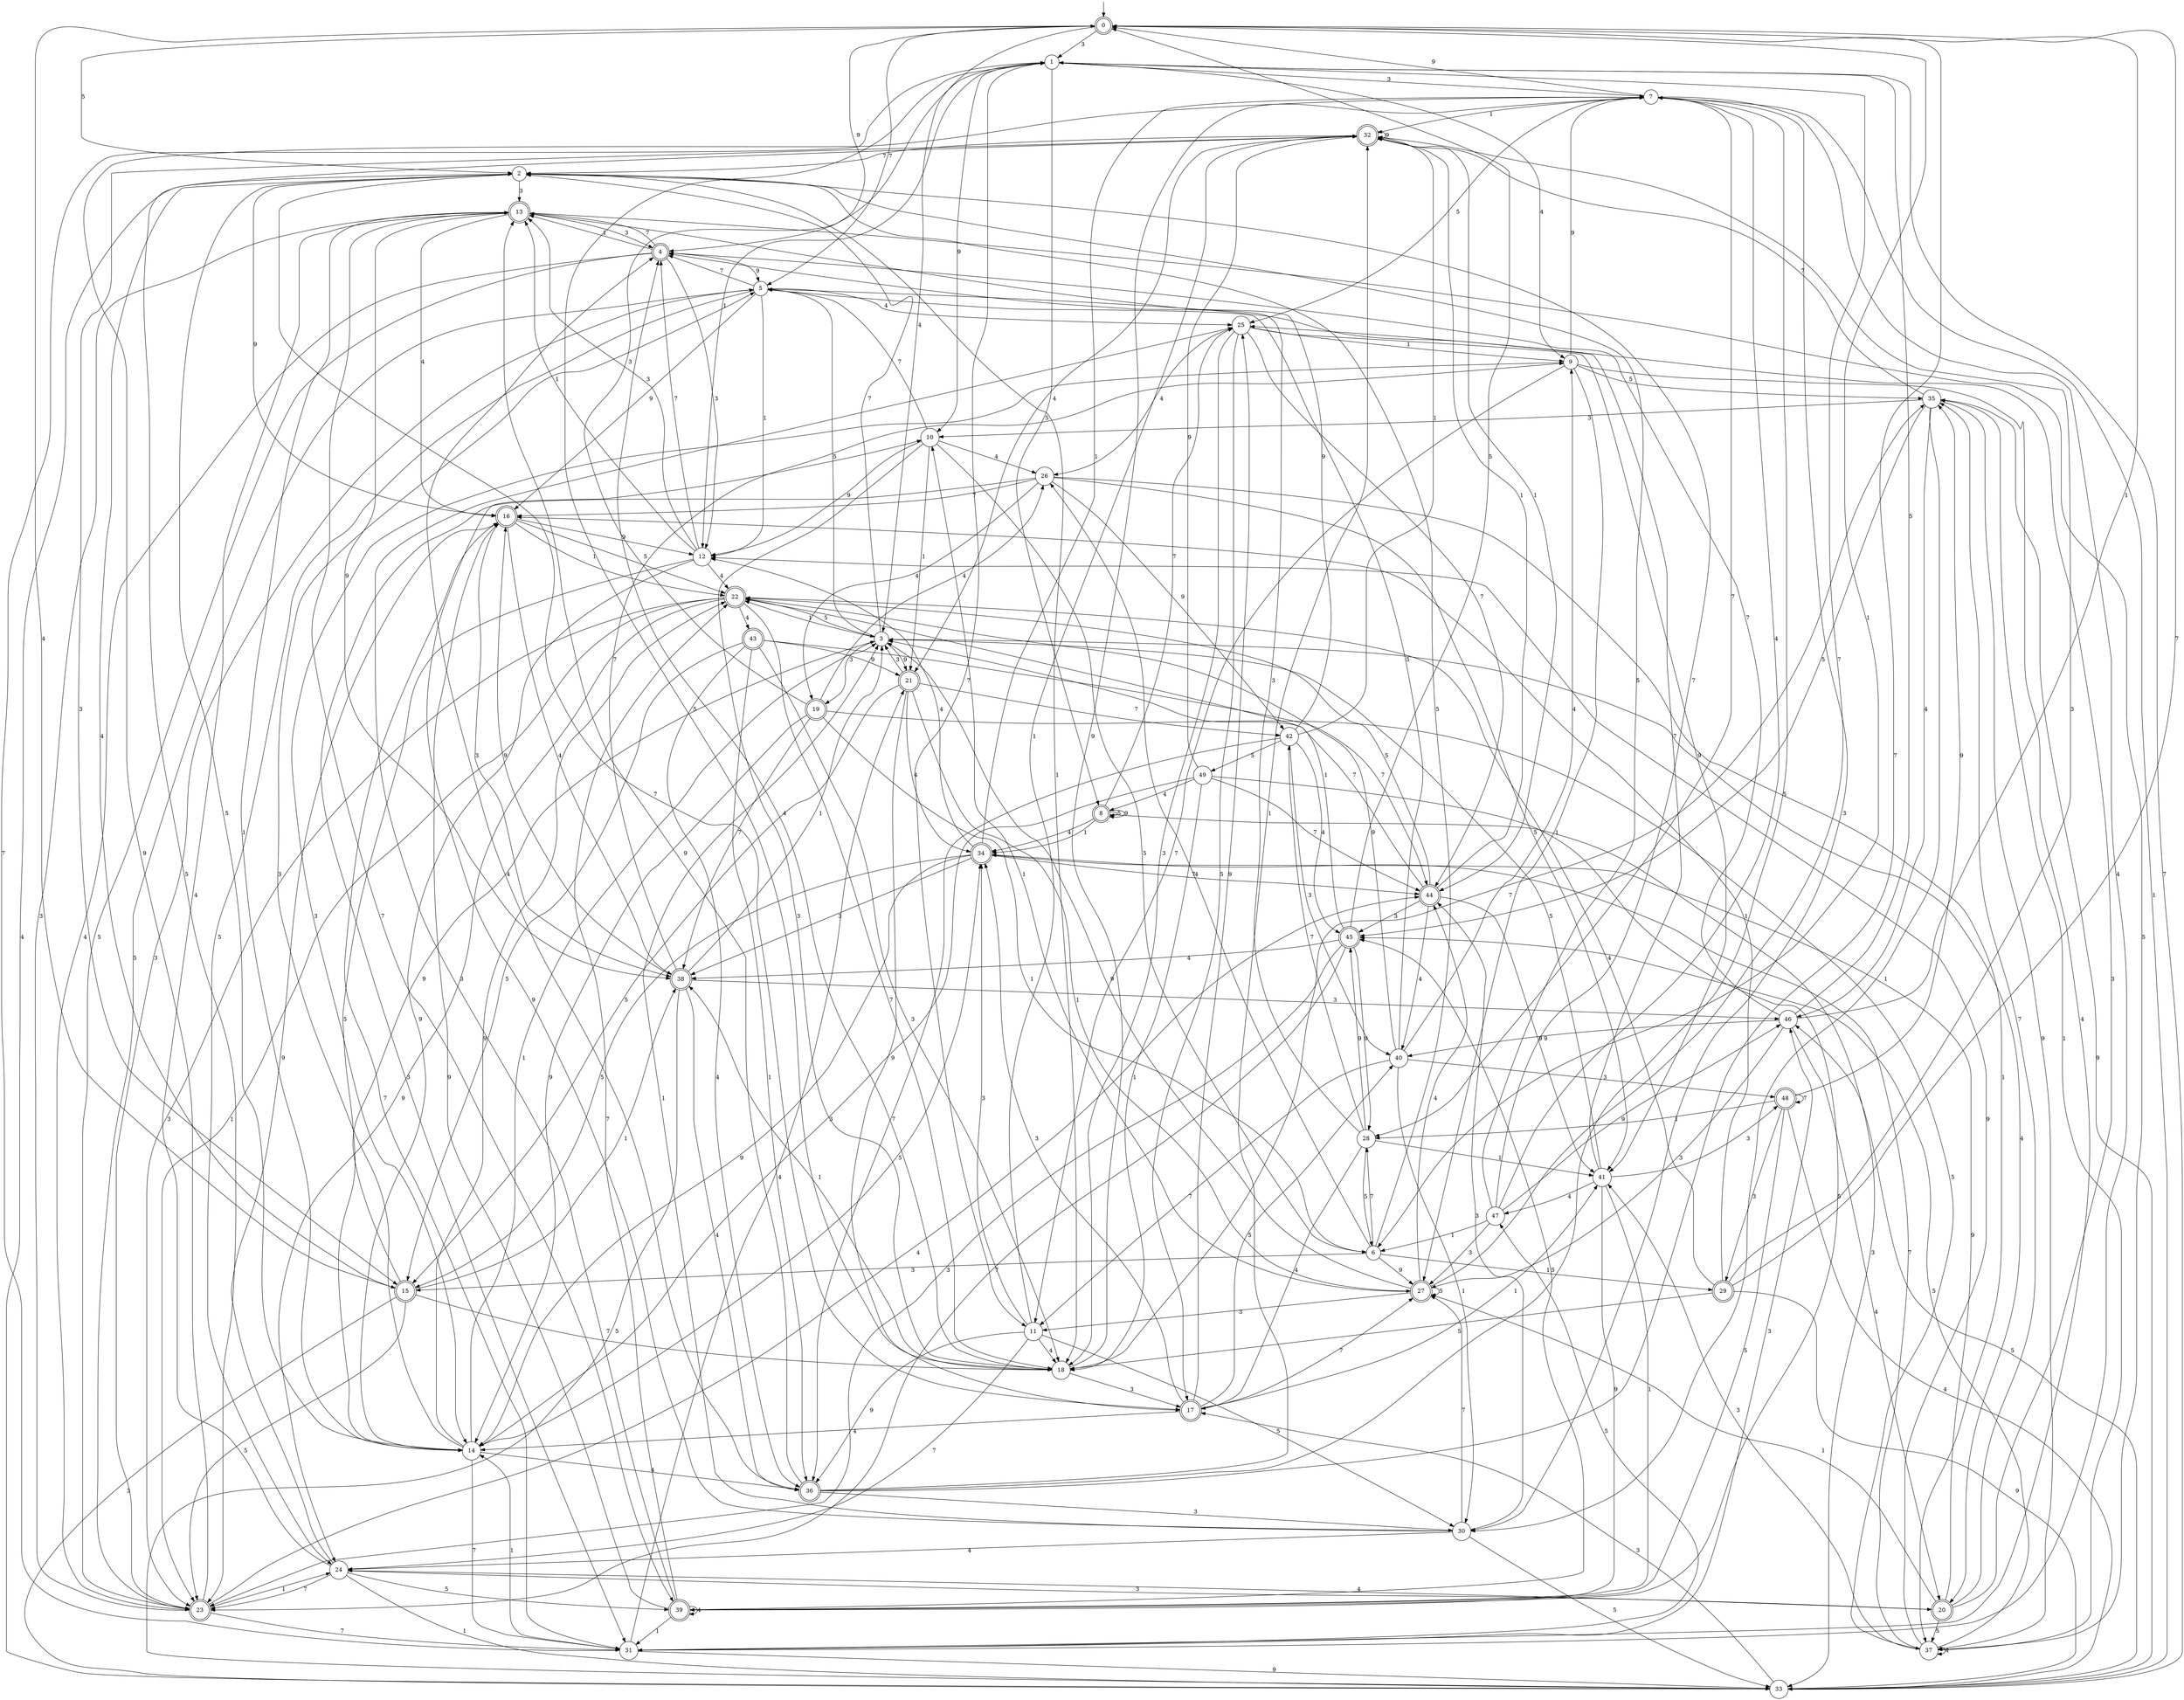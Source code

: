 digraph g {

	s0 [shape="doublecircle" label="0"];
	s1 [shape="circle" label="1"];
	s2 [shape="circle" label="2"];
	s3 [shape="circle" label="3"];
	s4 [shape="doublecircle" label="4"];
	s5 [shape="circle" label="5"];
	s6 [shape="circle" label="6"];
	s7 [shape="circle" label="7"];
	s8 [shape="doublecircle" label="8"];
	s9 [shape="circle" label="9"];
	s10 [shape="circle" label="10"];
	s11 [shape="circle" label="11"];
	s12 [shape="circle" label="12"];
	s13 [shape="doublecircle" label="13"];
	s14 [shape="circle" label="14"];
	s15 [shape="doublecircle" label="15"];
	s16 [shape="doublecircle" label="16"];
	s17 [shape="doublecircle" label="17"];
	s18 [shape="circle" label="18"];
	s19 [shape="doublecircle" label="19"];
	s20 [shape="doublecircle" label="20"];
	s21 [shape="doublecircle" label="21"];
	s22 [shape="doublecircle" label="22"];
	s23 [shape="doublecircle" label="23"];
	s24 [shape="circle" label="24"];
	s25 [shape="circle" label="25"];
	s26 [shape="circle" label="26"];
	s27 [shape="doublecircle" label="27"];
	s28 [shape="circle" label="28"];
	s29 [shape="doublecircle" label="29"];
	s30 [shape="circle" label="30"];
	s31 [shape="circle" label="31"];
	s32 [shape="doublecircle" label="32"];
	s33 [shape="circle" label="33"];
	s34 [shape="doublecircle" label="34"];
	s35 [shape="circle" label="35"];
	s36 [shape="doublecircle" label="36"];
	s37 [shape="circle" label="37"];
	s38 [shape="doublecircle" label="38"];
	s39 [shape="doublecircle" label="39"];
	s40 [shape="circle" label="40"];
	s41 [shape="circle" label="41"];
	s42 [shape="circle" label="42"];
	s43 [shape="doublecircle" label="43"];
	s44 [shape="doublecircle" label="44"];
	s45 [shape="doublecircle" label="45"];
	s46 [shape="circle" label="46"];
	s47 [shape="circle" label="47"];
	s48 [shape="doublecircle" label="48"];
	s49 [shape="circle" label="49"];
	s0 -> s1 [label="3"];
	s0 -> s2 [label="5"];
	s0 -> s3 [label="4"];
	s0 -> s4 [label="9"];
	s0 -> s5 [label="7"];
	s0 -> s6 [label="1"];
	s1 -> s7 [label="3"];
	s1 -> s8 [label="5"];
	s1 -> s9 [label="4"];
	s1 -> s10 [label="9"];
	s1 -> s11 [label="7"];
	s1 -> s12 [label="1"];
	s2 -> s13 [label="3"];
	s2 -> s14 [label="5"];
	s2 -> s15 [label="4"];
	s2 -> s16 [label="9"];
	s2 -> s17 [label="7"];
	s2 -> s18 [label="1"];
	s3 -> s19 [label="3"];
	s3 -> s5 [label="5"];
	s3 -> s20 [label="4"];
	s3 -> s21 [label="9"];
	s3 -> s2 [label="7"];
	s3 -> s22 [label="1"];
	s4 -> s12 [label="3"];
	s4 -> s23 [label="5"];
	s4 -> s23 [label="4"];
	s4 -> s5 [label="9"];
	s4 -> s13 [label="7"];
	s4 -> s13 [label="1"];
	s5 -> s23 [label="3"];
	s5 -> s24 [label="5"];
	s5 -> s25 [label="4"];
	s5 -> s16 [label="9"];
	s5 -> s4 [label="7"];
	s5 -> s12 [label="1"];
	s6 -> s15 [label="3"];
	s6 -> s2 [label="5"];
	s6 -> s26 [label="4"];
	s6 -> s27 [label="9"];
	s6 -> s28 [label="7"];
	s6 -> s29 [label="1"];
	s7 -> s30 [label="3"];
	s7 -> s25 [label="5"];
	s7 -> s31 [label="4"];
	s7 -> s0 [label="9"];
	s7 -> s28 [label="7"];
	s7 -> s32 [label="1"];
	s8 -> s33 [label="3"];
	s8 -> s8 [label="5"];
	s8 -> s34 [label="4"];
	s8 -> s8 [label="9"];
	s8 -> s25 [label="7"];
	s8 -> s34 [label="1"];
	s9 -> s14 [label="3"];
	s9 -> s35 [label="5"];
	s9 -> s31 [label="4"];
	s9 -> s7 [label="9"];
	s9 -> s11 [label="7"];
	s9 -> s27 [label="1"];
	s10 -> s18 [label="3"];
	s10 -> s6 [label="5"];
	s10 -> s26 [label="4"];
	s10 -> s12 [label="9"];
	s10 -> s5 [label="7"];
	s10 -> s21 [label="1"];
	s11 -> s34 [label="3"];
	s11 -> s30 [label="5"];
	s11 -> s18 [label="4"];
	s11 -> s36 [label="9"];
	s11 -> s24 [label="7"];
	s11 -> s32 [label="1"];
	s12 -> s13 [label="3"];
	s12 -> s14 [label="5"];
	s12 -> s22 [label="4"];
	s12 -> s14 [label="9"];
	s12 -> s4 [label="7"];
	s12 -> s13 [label="1"];
	s13 -> s4 [label="3"];
	s13 -> s37 [label="5"];
	s13 -> s16 [label="4"];
	s13 -> s38 [label="9"];
	s13 -> s39 [label="7"];
	s13 -> s14 [label="1"];
	s14 -> s5 [label="3"];
	s14 -> s34 [label="5"];
	s14 -> s36 [label="4"];
	s14 -> s22 [label="9"];
	s14 -> s31 [label="7"];
	s14 -> s3 [label="1"];
	s15 -> s33 [label="3"];
	s15 -> s23 [label="5"];
	s15 -> s0 [label="4"];
	s15 -> s3 [label="9"];
	s15 -> s18 [label="7"];
	s15 -> s38 [label="1"];
	s16 -> s38 [label="3"];
	s16 -> s22 [label="5"];
	s16 -> s38 [label="4"];
	s16 -> s12 [label="9"];
	s16 -> s31 [label="7"];
	s16 -> s22 [label="1"];
	s17 -> s34 [label="3"];
	s17 -> s40 [label="5"];
	s17 -> s14 [label="4"];
	s17 -> s25 [label="9"];
	s17 -> s27 [label="7"];
	s17 -> s41 [label="1"];
	s18 -> s17 [label="3"];
	s18 -> s1 [label="5"];
	s18 -> s4 [label="4"];
	s18 -> s7 [label="9"];
	s18 -> s35 [label="7"];
	s18 -> s38 [label="1"];
	s19 -> s1 [label="3"];
	s19 -> s37 [label="5"];
	s19 -> s26 [label="4"];
	s19 -> s14 [label="9"];
	s19 -> s38 [label="7"];
	s19 -> s6 [label="1"];
	s20 -> s25 [label="3"];
	s20 -> s37 [label="5"];
	s20 -> s24 [label="4"];
	s20 -> s34 [label="9"];
	s20 -> s35 [label="7"];
	s20 -> s27 [label="1"];
	s21 -> s3 [label="3"];
	s21 -> s15 [label="5"];
	s21 -> s34 [label="4"];
	s21 -> s17 [label="9"];
	s21 -> s42 [label="7"];
	s21 -> s27 [label="1"];
	s22 -> s23 [label="3"];
	s22 -> s3 [label="5"];
	s22 -> s43 [label="4"];
	s22 -> s24 [label="9"];
	s22 -> s18 [label="7"];
	s22 -> s23 [label="1"];
	s23 -> s13 [label="3"];
	s23 -> s5 [label="5"];
	s23 -> s44 [label="4"];
	s23 -> s7 [label="9"];
	s23 -> s31 [label="7"];
	s23 -> s24 [label="1"];
	s24 -> s20 [label="3"];
	s24 -> s39 [label="5"];
	s24 -> s13 [label="4"];
	s24 -> s16 [label="9"];
	s24 -> s23 [label="7"];
	s24 -> s33 [label="1"];
	s25 -> s18 [label="3"];
	s25 -> s17 [label="5"];
	s25 -> s26 [label="4"];
	s25 -> s41 [label="9"];
	s25 -> s44 [label="7"];
	s25 -> s9 [label="1"];
	s26 -> s31 [label="3"];
	s26 -> s41 [label="5"];
	s26 -> s19 [label="4"];
	s26 -> s42 [label="9"];
	s26 -> s16 [label="7"];
	s26 -> s37 [label="1"];
	s27 -> s11 [label="3"];
	s27 -> s27 [label="5"];
	s27 -> s44 [label="4"];
	s27 -> s3 [label="9"];
	s27 -> s1 [label="7"];
	s27 -> s10 [label="1"];
	s28 -> s4 [label="3"];
	s28 -> s6 [label="5"];
	s28 -> s17 [label="4"];
	s28 -> s45 [label="9"];
	s28 -> s42 [label="7"];
	s28 -> s41 [label="1"];
	s29 -> s32 [label="3"];
	s29 -> s18 [label="5"];
	s29 -> s22 [label="4"];
	s29 -> s33 [label="9"];
	s29 -> s0 [label="7"];
	s29 -> s16 [label="1"];
	s30 -> s44 [label="3"];
	s30 -> s33 [label="5"];
	s30 -> s24 [label="4"];
	s30 -> s10 [label="9"];
	s30 -> s27 [label="7"];
	s30 -> s3 [label="1"];
	s31 -> s46 [label="3"];
	s31 -> s47 [label="5"];
	s31 -> s21 [label="4"];
	s31 -> s33 [label="9"];
	s31 -> s1 [label="7"];
	s31 -> s14 [label="1"];
	s32 -> s15 [label="3"];
	s32 -> s23 [label="5"];
	s32 -> s21 [label="4"];
	s32 -> s32 [label="9"];
	s32 -> s2 [label="7"];
	s32 -> s44 [label="1"];
	s33 -> s17 [label="3"];
	s33 -> s46 [label="5"];
	s33 -> s2 [label="4"];
	s33 -> s35 [label="9"];
	s33 -> s1 [label="7"];
	s33 -> s7 [label="1"];
	s34 -> s38 [label="3"];
	s34 -> s15 [label="5"];
	s34 -> s12 [label="4"];
	s34 -> s14 [label="9"];
	s34 -> s44 [label="7"];
	s34 -> s7 [label="1"];
	s35 -> s10 [label="3"];
	s35 -> s45 [label="5"];
	s35 -> s46 [label="4"];
	s35 -> s37 [label="9"];
	s35 -> s32 [label="7"];
	s35 -> s30 [label="1"];
	s36 -> s30 [label="3"];
	s36 -> s7 [label="5"];
	s36 -> s4 [label="4"];
	s36 -> s13 [label="9"];
	s36 -> s0 [label="7"];
	s36 -> s32 [label="1"];
	s37 -> s41 [label="3"];
	s37 -> s45 [label="5"];
	s37 -> s37 [label="4"];
	s37 -> s12 [label="9"];
	s37 -> s34 [label="7"];
	s37 -> s35 [label="1"];
	s38 -> s46 [label="3"];
	s38 -> s33 [label="5"];
	s38 -> s36 [label="4"];
	s38 -> s16 [label="9"];
	s38 -> s9 [label="7"];
	s38 -> s3 [label="1"];
	s39 -> s25 [label="3"];
	s39 -> s45 [label="5"];
	s39 -> s39 [label="4"];
	s39 -> s16 [label="9"];
	s39 -> s22 [label="7"];
	s39 -> s31 [label="1"];
	s40 -> s48 [label="3"];
	s40 -> s5 [label="5"];
	s40 -> s9 [label="4"];
	s40 -> s22 [label="9"];
	s40 -> s11 [label="7"];
	s40 -> s30 [label="1"];
	s41 -> s48 [label="3"];
	s41 -> s3 [label="5"];
	s41 -> s47 [label="4"];
	s41 -> s39 [label="9"];
	s41 -> s5 [label="7"];
	s41 -> s39 [label="1"];
	s42 -> s40 [label="3"];
	s42 -> s49 [label="5"];
	s42 -> s45 [label="4"];
	s42 -> s13 [label="9"];
	s42 -> s36 [label="7"];
	s42 -> s32 [label="1"];
	s43 -> s18 [label="3"];
	s43 -> s15 [label="5"];
	s43 -> s36 [label="4"];
	s43 -> s21 [label="9"];
	s43 -> s44 [label="7"];
	s43 -> s36 [label="1"];
	s44 -> s45 [label="3"];
	s44 -> s22 [label="5"];
	s44 -> s40 [label="4"];
	s44 -> s41 [label="9"];
	s44 -> s3 [label="7"];
	s44 -> s32 [label="1"];
	s45 -> s23 [label="3"];
	s45 -> s0 [label="5"];
	s45 -> s38 [label="4"];
	s45 -> s28 [label="9"];
	s45 -> s23 [label="7"];
	s45 -> s22 [label="1"];
	s46 -> s27 [label="3"];
	s46 -> s1 [label="5"];
	s46 -> s20 [label="4"];
	s46 -> s40 [label="9"];
	s46 -> s4 [label="7"];
	s46 -> s0 [label="1"];
	s47 -> s27 [label="3"];
	s47 -> s2 [label="5"];
	s47 -> s7 [label="4"];
	s47 -> s46 [label="9"];
	s47 -> s2 [label="7"];
	s47 -> s6 [label="1"];
	s48 -> s29 [label="3"];
	s48 -> s39 [label="5"];
	s48 -> s33 [label="4"];
	s48 -> s35 [label="9"];
	s48 -> s48 [label="7"];
	s48 -> s28 [label="1"];
	s49 -> s14 [label="3"];
	s49 -> s39 [label="5"];
	s49 -> s8 [label="4"];
	s49 -> s32 [label="9"];
	s49 -> s44 [label="7"];
	s49 -> s18 [label="1"];

__start0 [label="" shape="none" width="0" height="0"];
__start0 -> s0;

}
